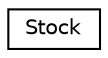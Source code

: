 digraph "Graphical Class Hierarchy"
{
 // LATEX_PDF_SIZE
  edge [fontname="Helvetica",fontsize="10",labelfontname="Helvetica",labelfontsize="10"];
  node [fontname="Helvetica",fontsize="10",shape=record];
  rankdir="LR";
  Node0 [label="Stock",height=0.2,width=0.4,color="black", fillcolor="white", style="filled",URL="$classStock.html",tooltip=" "];
}
